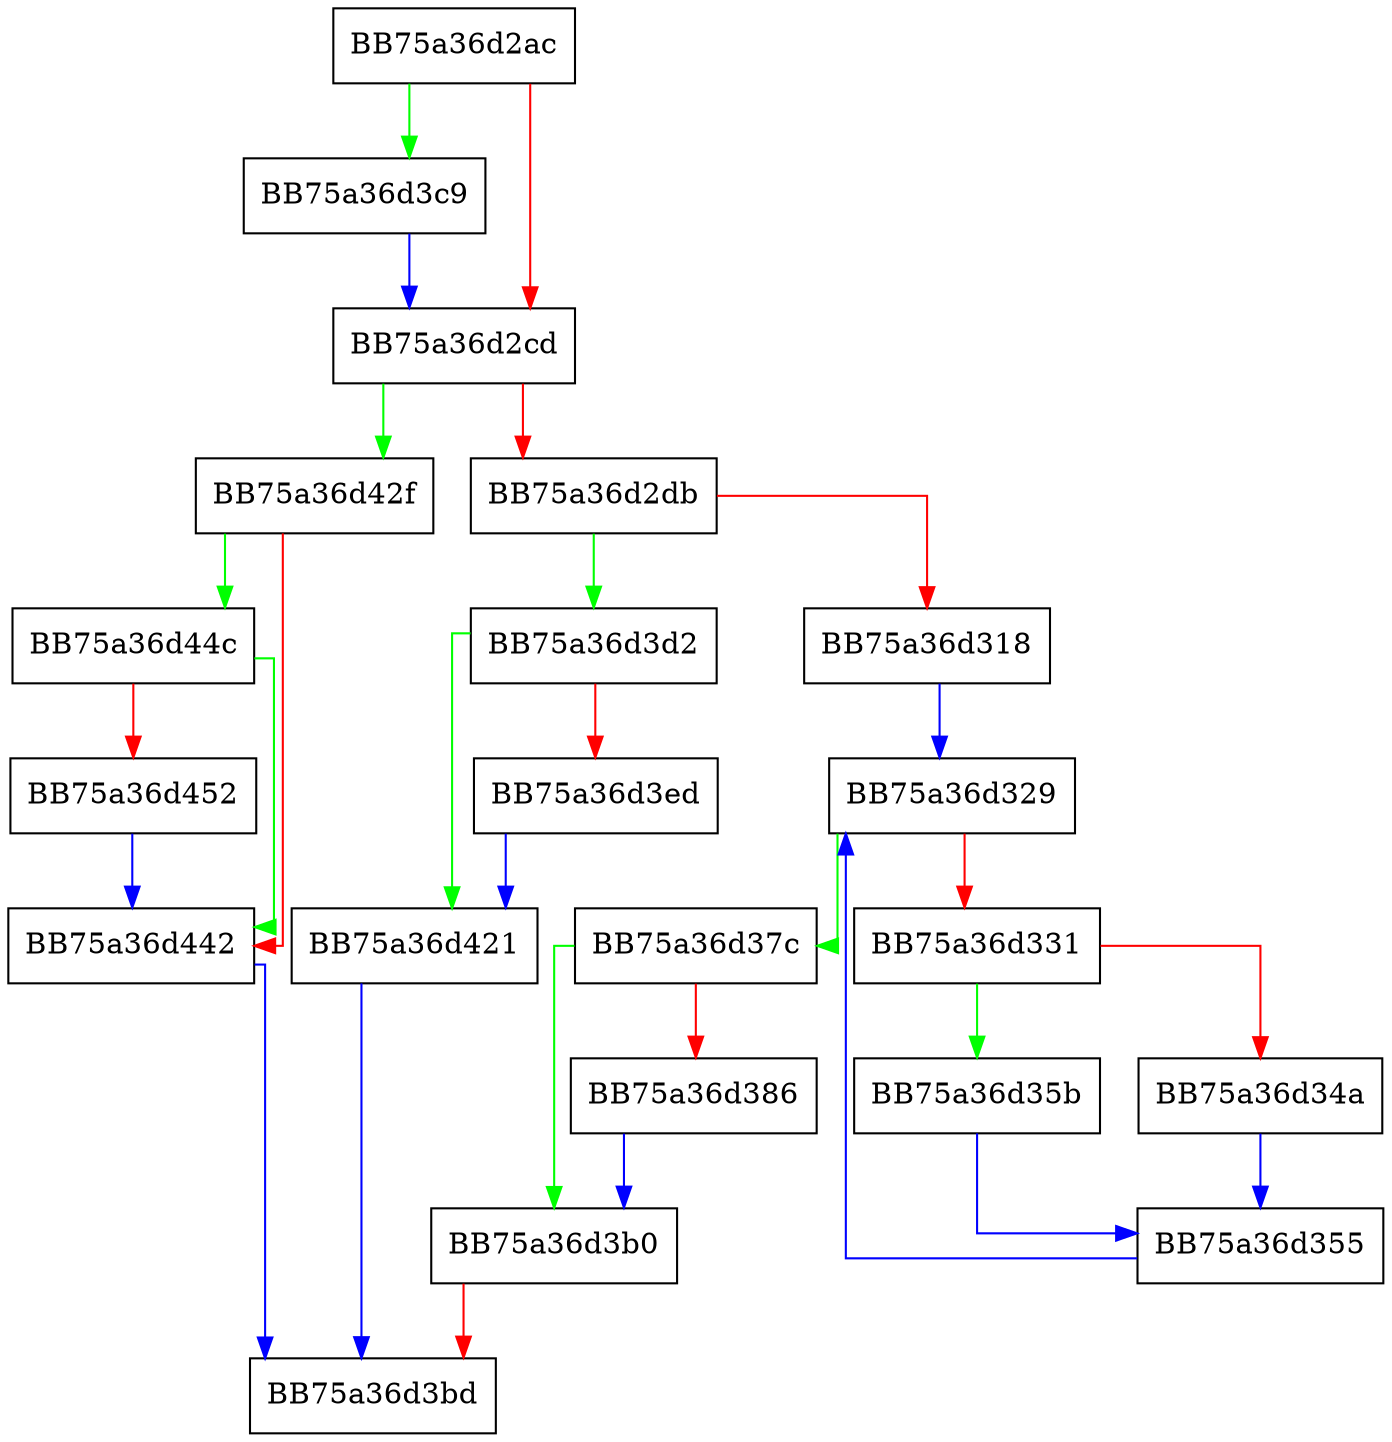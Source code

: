 digraph GetRelatedThreats {
  node [shape="box"];
  graph [splines=ortho];
  BB75a36d2ac -> BB75a36d3c9 [color="green"];
  BB75a36d2ac -> BB75a36d2cd [color="red"];
  BB75a36d2cd -> BB75a36d42f [color="green"];
  BB75a36d2cd -> BB75a36d2db [color="red"];
  BB75a36d2db -> BB75a36d3d2 [color="green"];
  BB75a36d2db -> BB75a36d318 [color="red"];
  BB75a36d318 -> BB75a36d329 [color="blue"];
  BB75a36d329 -> BB75a36d37c [color="green"];
  BB75a36d329 -> BB75a36d331 [color="red"];
  BB75a36d331 -> BB75a36d35b [color="green"];
  BB75a36d331 -> BB75a36d34a [color="red"];
  BB75a36d34a -> BB75a36d355 [color="blue"];
  BB75a36d355 -> BB75a36d329 [color="blue"];
  BB75a36d35b -> BB75a36d355 [color="blue"];
  BB75a36d37c -> BB75a36d3b0 [color="green"];
  BB75a36d37c -> BB75a36d386 [color="red"];
  BB75a36d386 -> BB75a36d3b0 [color="blue"];
  BB75a36d3b0 -> BB75a36d3bd [color="red"];
  BB75a36d3c9 -> BB75a36d2cd [color="blue"];
  BB75a36d3d2 -> BB75a36d421 [color="green"];
  BB75a36d3d2 -> BB75a36d3ed [color="red"];
  BB75a36d3ed -> BB75a36d421 [color="blue"];
  BB75a36d421 -> BB75a36d3bd [color="blue"];
  BB75a36d42f -> BB75a36d44c [color="green"];
  BB75a36d42f -> BB75a36d442 [color="red"];
  BB75a36d442 -> BB75a36d3bd [color="blue"];
  BB75a36d44c -> BB75a36d442 [color="green"];
  BB75a36d44c -> BB75a36d452 [color="red"];
  BB75a36d452 -> BB75a36d442 [color="blue"];
}